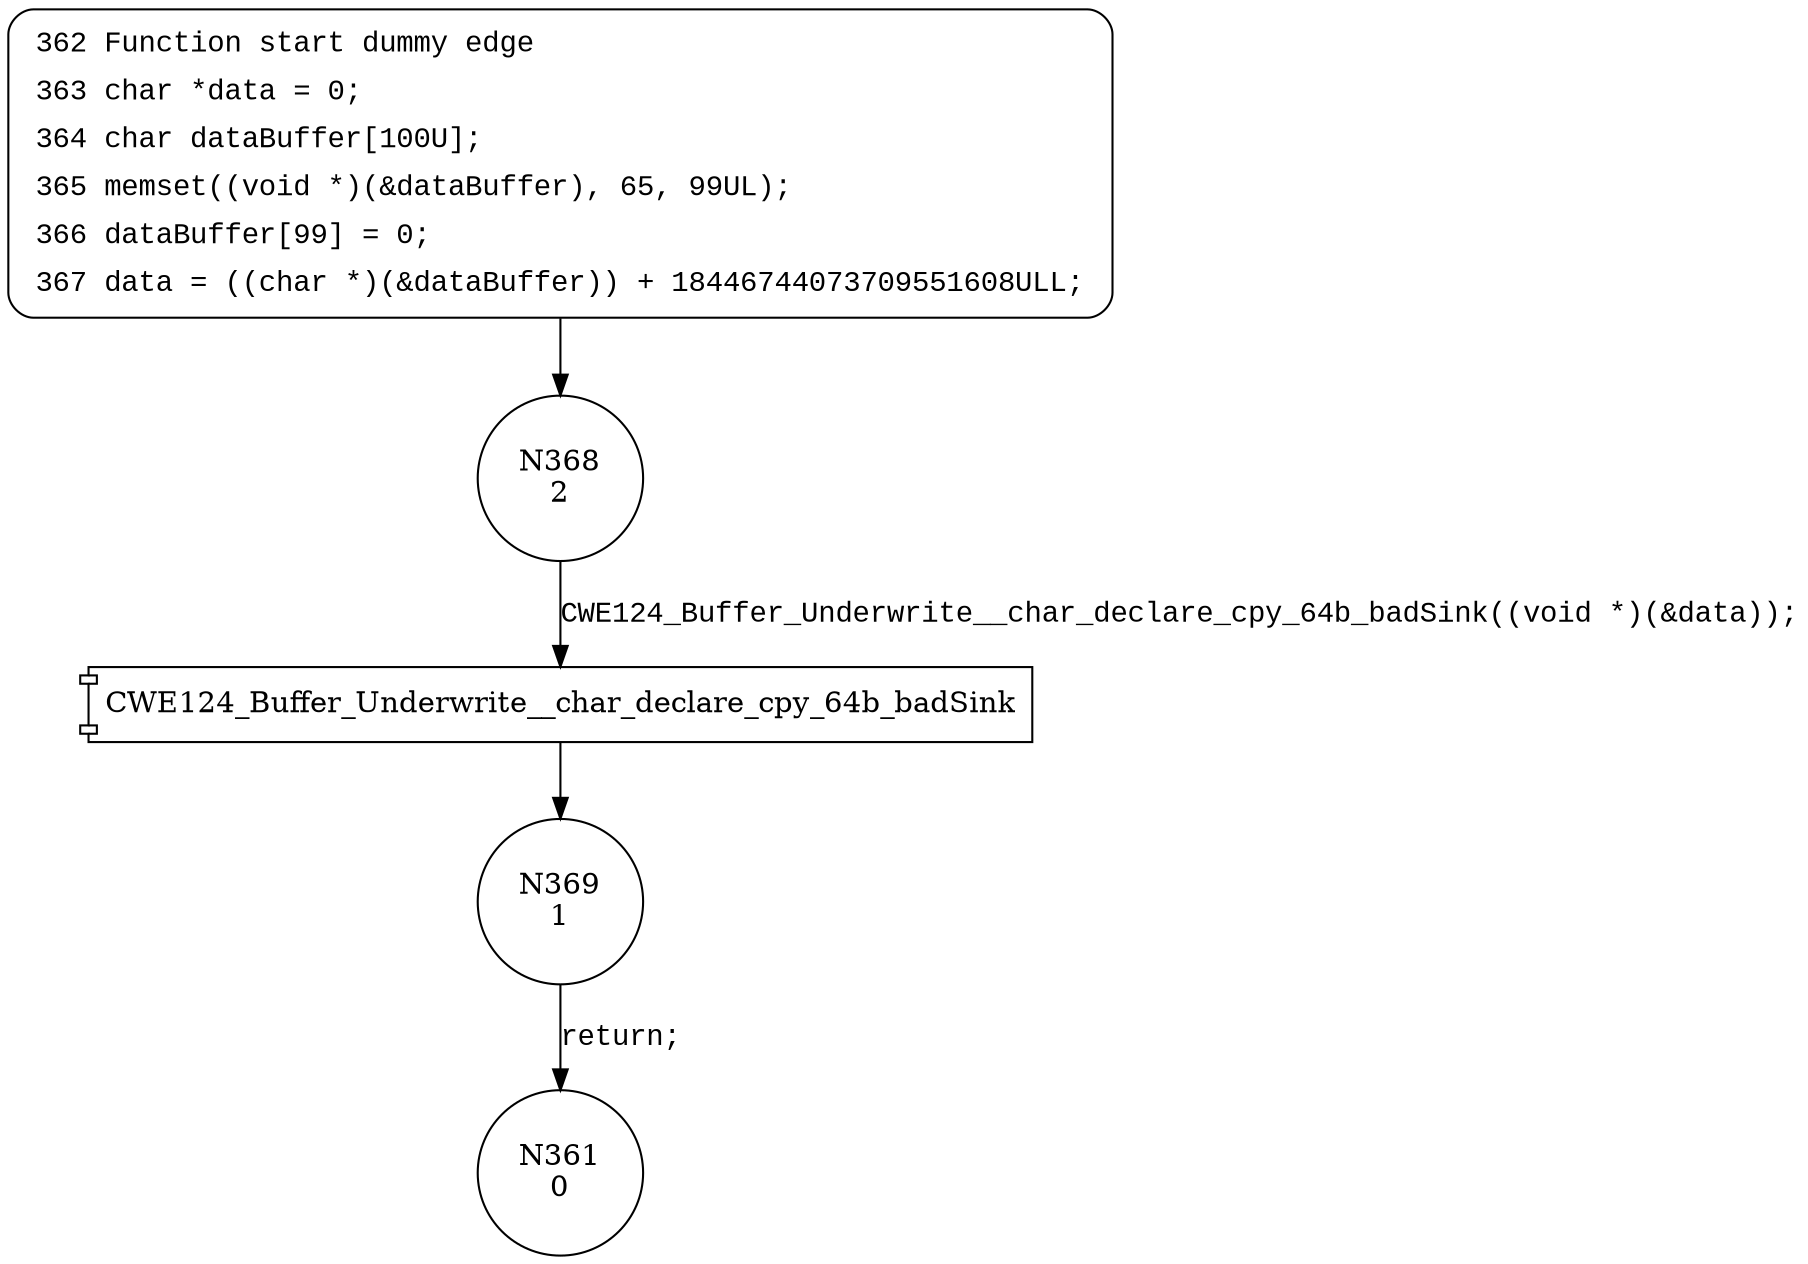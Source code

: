 digraph CWE124_Buffer_Underwrite__char_declare_cpy_64_bad {
368 [shape="circle" label="N368\n2"]
369 [shape="circle" label="N369\n1"]
361 [shape="circle" label="N361\n0"]
362 [style="filled,bold" penwidth="1" fillcolor="white" fontname="Courier New" shape="Mrecord" label=<<table border="0" cellborder="0" cellpadding="3" bgcolor="white"><tr><td align="right">362</td><td align="left">Function start dummy edge</td></tr><tr><td align="right">363</td><td align="left">char *data = 0;</td></tr><tr><td align="right">364</td><td align="left">char dataBuffer[100U];</td></tr><tr><td align="right">365</td><td align="left">memset((void *)(&amp;dataBuffer), 65, 99UL);</td></tr><tr><td align="right">366</td><td align="left">dataBuffer[99] = 0;</td></tr><tr><td align="right">367</td><td align="left">data = ((char *)(&amp;dataBuffer)) + 18446744073709551608ULL;</td></tr></table>>]
362 -> 368[label=""]
100028 [shape="component" label="CWE124_Buffer_Underwrite__char_declare_cpy_64b_badSink"]
368 -> 100028 [label="CWE124_Buffer_Underwrite__char_declare_cpy_64b_badSink((void *)(&data));" fontname="Courier New"]
100028 -> 369 [label="" fontname="Courier New"]
369 -> 361 [label="return;" fontname="Courier New"]
}